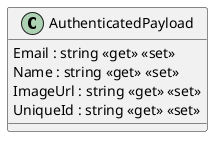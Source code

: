 @startuml
class AuthenticatedPayload {
    Email : string <<get>> <<set>>
    Name : string <<get>> <<set>>
    ImageUrl : string <<get>> <<set>>
    UniqueId : string <<get>> <<set>>
}
@enduml
